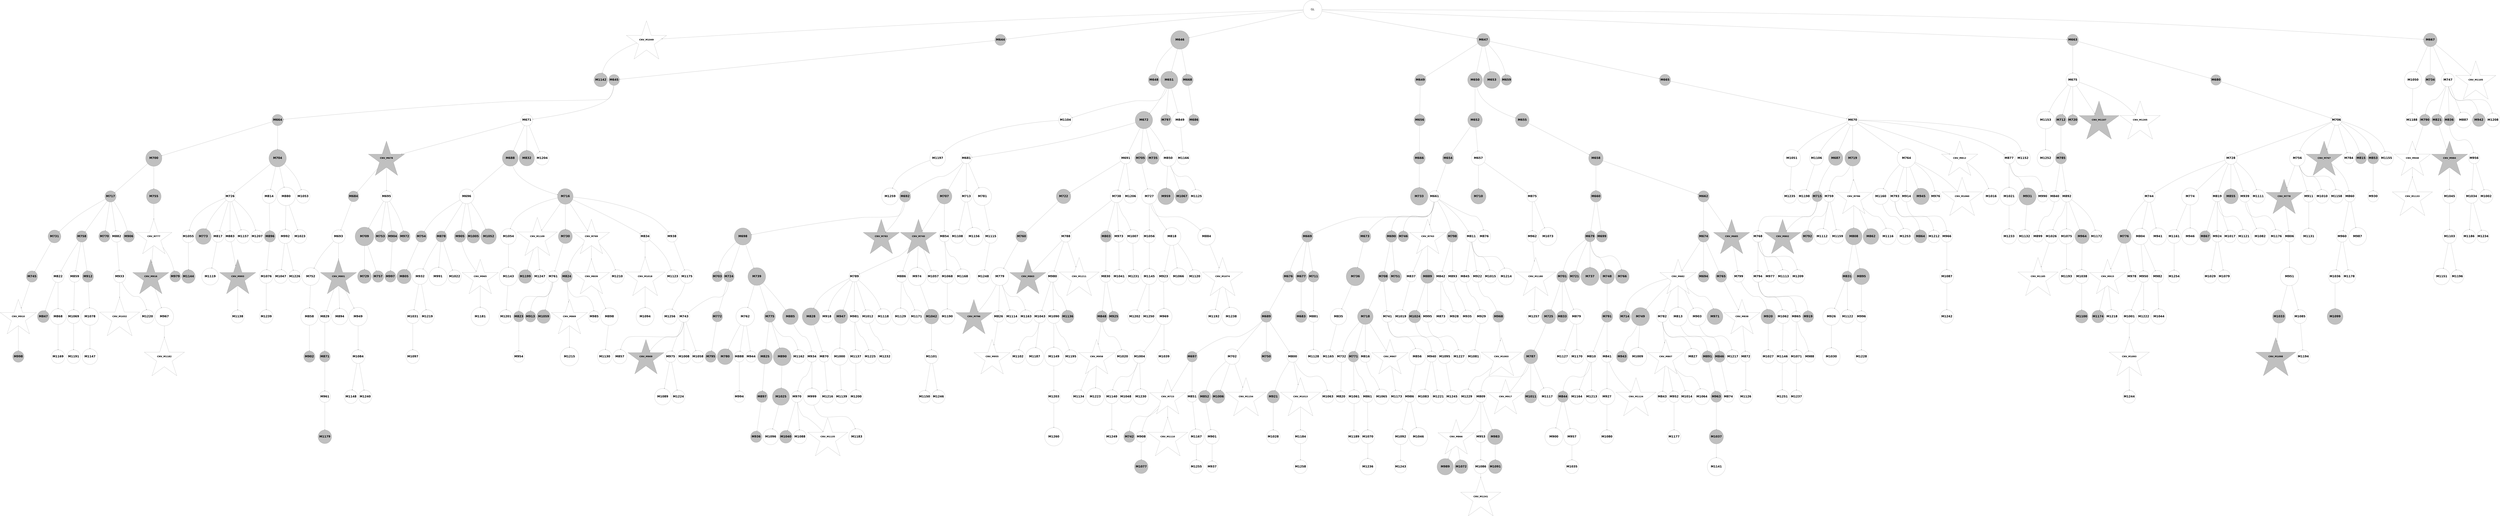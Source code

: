 digraph G { 
1025 -> 1237;
1028 -> 1099;
1029 -> 1100;
1030 -> 1189;
1035 -> 1101;
1037 -> 1102;
1038 -> 1190;
1038 -> 1238;
1040 -> 1103;
1041 -> 1145;
1042 -> 1104;
1046 -> 1105;
1047 -> 1106;
1047 -> 1191;
1049 -> 1107;
1053 -> 1146;
1054 -> 1192;
1055 -> 1239;
1058 -> 1147;
1059 -> 1148;
1060 -> 1149;
1065 -> 1193;
1066 -> 1150;
1072 -> 1194;
1073 -> 1195;
1074 -> 1240;
1075 -> 1241;
1078 -> 1196;
1078 -> 1242;
1079 -> 1197;
1080 -> 1243;
1082 -> 1151;
1088 -> 1152;
1088 -> 1244;
1089 -> 1198;
1090 -> 1245;
1091 -> 1246;
1094 -> 1153;
1094 -> 1199;
1096 -> 1247;
1097 -> 1248;
1099 -> 1249;
1105 -> 1154;
1105 -> 1250;
1107 -> 1155;
1107 -> 1200;
1108 -> 1201;
1110 -> 1202;
1113 -> 1203;
1113 -> 1251;
1119 -> 1252;
1141 -> 1204;
1144 -> 1253;
1147 -> 1205;
1149 -> 1206;
1149 -> 1254;
1150 -> 1255;
1153 -> 1207;
1157 -> 1256;
647 -> 648;
647 -> 650;
647 -> 651;
647 -> 667;
647 -> 671;
647 -> 1053;
648 -> 649;
649 -> 668;
649 -> 675;
650 -> 652;
650 -> 655;
650 -> 672;
651 -> 653;
651 -> 654;
651 -> 657;
651 -> 663;
651 -> 669;
1164 -> 1257;
653 -> 660;
1165 -> 1258;
654 -> 656;
654 -> 659;
655 -> 676;
655 -> 801;
655 -> 853;
655 -> 1108;
656 -> 658;
656 -> 661;
658 -> 665;
659 -> 662;
1171 -> 1259;
660 -> 670;
661 -> 714;
661 -> 879;
662 -> 664;
662 -> 666;
664 -> 683;
664 -> 703;
665 -> 673;
665 -> 677;
665 -> 694;
665 -> 750;
665 -> 767;
665 -> 802;
665 -> 815;
665 -> 880;
666 -> 678;
666 -> 689;
667 -> 679;
667 -> 684;
1179 -> 1260;
668 -> 704;
668 -> 708;
669 -> 674;
670 -> 737;
671 -> 738;
671 -> 751;
671 -> 1054;
671 -> 1109;
672 -> 690;
1184 -> 1261;
673 -> 680;
673 -> 681;
673 -> 715;
674 -> 691;
674 -> 723;
674 -> 768;
674 -> 816;
674 -> 881;
674 -> 1055;
674 -> 1110;
674 -> 1156;
675 -> 682;
675 -> 692;
675 -> 836;
675 -> 1208;
676 -> 685;
676 -> 695;
676 -> 709;
676 -> 739;
676 -> 854;
1188 -> 1262;
677 -> 740;
678 -> 686;
678 -> 698;
678 -> 769;
679 -> 716;
679 -> 724;
679 -> 1111;
679 -> 1157;
679 -> 1209;
680 -> 693;
681 -> 687;
682 -> 688;
682 -> 699;
683 -> 705;
683 -> 725;
683 -> 741;
683 -> 752;
683 -> 770;
684 -> 710;
685 -> 696;
685 -> 711;
685 -> 717;
685 -> 785;
686 -> 718;
686 -> 753;
686 -> 786;
686 -> 817;
686 -> 907;
686 -> 975;
688 -> 697;
689 -> 803;
1201 -> 1263;
691 -> 719;
692 -> 700;
692 -> 720;
693 -> 701;
693 -> 706;
693 -> 754;
693 -> 804;
694 -> 712;
694 -> 755;
695 -> 726;
695 -> 742;
695 -> 1210;
1207 -> 1264;
696 -> 702;
696 -> 787;
697 -> 756;
697 -> 805;
699 -> 713;
699 -> 757;
699 -> 908;
699 -> 976;
700 -> 758;
700 -> 882;
700 -> 909;
700 -> 1009;
700 -> 1056;
701 -> 727;
701 -> 855;
702 -> 707;
702 -> 728;
702 -> 743;
704 -> 721;
704 -> 759;
705 -> 729;
705 -> 837;
705 -> 883;
706 -> 856;
706 -> 1010;
706 -> 1158;
708 -> 730;
708 -> 818;
708 -> 884;
708 -> 1057;
709 -> 731;
710 -> 732;
710 -> 760;
710 -> 771;
710 -> 788;
710 -> 819;
710 -> 857;
710 -> 1159;
711 -> 744;
711 -> 858;
712 -> 722;
712 -> 745;
713 -> 733;
713 -> 761;
715 -> 885;
716 -> 789;
717 -> 1112;
717 -> 1160;
719 -> 772;
719 -> 806;
720 -> 734;
720 -> 773;
720 -> 838;
720 -> 942;
720 -> 1058;
720 -> 1113;
721 -> 735;
721 -> 762;
721 -> 774;
721 -> 886;
721 -> 910;
722 -> 736;
722 -> 775;
722 -> 820;
722 -> 911;
723 -> 763;
723 -> 790;
726 -> 764;
727 -> 746;
727 -> 912;
727 -> 1114;
728 -> 747;
728 -> 776;
729 -> 791;
730 -> 777;
730 -> 821;
730 -> 887;
730 -> 1059;
730 -> 1161;
730 -> 1211;
731 -> 822;
731 -> 888;
731 -> 1060;
732 -> 748;
732 -> 778;
732 -> 823;
732 -> 859;
732 -> 943;
732 -> 1115;
734 -> 765;
735 -> 749;
736 -> 824;
740 -> 839;
742 -> 792;
742 -> 807;
742 -> 977;
742 -> 1011;
743 -> 766;
743 -> 779;
743 -> 889;
744 -> 793;
744 -> 890;
744 -> 978;
744 -> 1061;
745 -> 860;
745 -> 944;
747 -> 861;
747 -> 913;
747 -> 979;
747 -> 1012;
747 -> 1062;
748 -> 780;
748 -> 808;
748 -> 945;
749 -> 914;
751 -> 794;
751 -> 825;
751 -> 840;
751 -> 891;
751 -> 946;
751 -> 1212;
752 -> 795;
753 -> 947;
753 -> 1013;
756 -> 862;
758 -> 809;
759 -> 781;
760 -> 782;
760 -> 915;
760 -> 1014;
760 -> 1162;
762 -> 826;
762 -> 863;
762 -> 916;
763 -> 796;
763 -> 1116;
763 -> 1163;
764 -> 783;
765 -> 827;
765 -> 917;
765 -> 1063;
766 -> 784;
766 -> 892;
766 -> 948;
767 -> 841;
767 -> 893;
768 -> 797;
768 -> 918;
768 -> 949;
768 -> 980;
768 -> 1064;
768 -> 1164;
769 -> 842;
771 -> 864;
772 -> 798;
772 -> 981;
772 -> 1117;
772 -> 1213;
773 -> 828;
773 -> 843;
773 -> 1214;
775 -> 865;
775 -> 1065;
776 -> 799;
778 -> 950;
778 -> 1165;
779 -> 829;
779 -> 894;
779 -> 1166;
780 -> 919;
780 -> 982;
781 -> 920;
781 -> 983;
782 -> 810;
783 -> 800;
783 -> 830;
783 -> 1118;
783 -> 1167;
785 -> 1119;
786 -> 811;
786 -> 831;
786 -> 895;
789 -> 844;
789 -> 896;
790 -> 812;
790 -> 866;
790 -> 1120;
791 -> 813;
791 -> 921;
791 -> 1015;
791 -> 1121;
792 -> 867;
792 -> 984;
792 -> 1215;
793 -> 832;
793 -> 922;
793 -> 951;
793 -> 985;
793 -> 1016;
793 -> 1122;
794 -> 952;
795 -> 814;
795 -> 845;
797 -> 868;
797 -> 1216;
798 -> 869;
798 -> 923;
798 -> 1066;
802 -> 846;
802 -> 897;
803 -> 924;
804 -> 925;
804 -> 1017;
804 -> 1067;
805 -> 833;
805 -> 898;
805 -> 953;
807 -> 834;
808 -> 954;
808 -> 986;
810 -> 955;
811 -> 847;
811 -> 956;
811 -> 1018;
811 -> 1068;
812 -> 835;
812 -> 899;
813 -> 870;
813 -> 957;
813 -> 987;
814 -> 848;
814 -> 1168;
814 -> 1217;
815 -> 849;
815 -> 926;
815 -> 1019;
815 -> 1218;
816 -> 1020;
817 -> 850;
818 -> 900;
820 -> 1069;
821 -> 1123;
822 -> 927;
822 -> 1070;
822 -> 1124;
823 -> 871;
823 -> 928;
823 -> 1021;
823 -> 1125;
825 -> 988;
826 -> 851;
826 -> 872;
827 -> 958;
828 -> 873;
828 -> 989;
829 -> 901;
830 -> 959;
832 -> 874;
833 -> 875;
834 -> 852;
834 -> 929;
835 -> 930;
835 -> 1126;
838 -> 1022;
838 -> 1127;
839 -> 1169;
840 -> 960;
841 -> 1023;
842 -> 876;
843 -> 902;
844 -> 903;
845 -> 931;
845 -> 1128;
846 -> 877;
846 -> 932;
848 -> 904;
848 -> 961;
849 -> 933;
850 -> 878;
852 -> 962;
852 -> 1024;
853 -> 1170;
854 -> 963;
854 -> 1071;
854 -> 1129;
855 -> 1171;
856 -> 905;
857 -> 934;
858 -> 1072;
858 -> 1172;
860 -> 990;
862 -> 906;
863 -> 1073;
864 -> 964;
864 -> 991;
865 -> 1074;
869 -> 992;
869 -> 1075;
870 -> 993;
870 -> 1076;
872 -> 1173;
873 -> 1219;
874 -> 1220;
875 -> 965;
876 -> 1130;
879 -> 966;
879 -> 1077;
881 -> 935;
881 -> 994;
881 -> 1025;
882 -> 936;
882 -> 995;
882 -> 1026;
883 -> 1131;
883 -> 1174;
884 -> 996;
884 -> 1027;
885 -> 1132;
886 -> 937;
887 -> 997;
888 -> 1078;
889 -> 938;
890 -> 1133;
890 -> 1175;
892 -> 998;
893 -> 999;
893 -> 1028;
894 -> 1029;
895 -> 967;
896 -> 968;
896 -> 1030;
896 -> 1079;
896 -> 1176;
897 -> 939;
899 -> 1000;
900 -> 1080;
901 -> 940;
902 -> 1134;
905 -> 941;
907 -> 1221;
908 -> 1001;
909 -> 969;
911 -> 1177;
912 -> 1081;
914 -> 1002;
915 -> 1135;
916 -> 1082;
918 -> 970;
919 -> 1178;
919 -> 1222;
920 -> 971;
924 -> 1031;
925 -> 1032;
926 -> 972;
927 -> 973;
928 -> 1033;
928 -> 1083;
930 -> 1034;
931 -> 1084;
933 -> 1085;
935 -> 1136;
936 -> 1035;
936 -> 1223;
937 -> 1036;
937 -> 1224;
938 -> 974;
938 -> 1003;
942 -> 1179;
943 -> 1086;
943 -> 1180;
944 -> 1087;
944 -> 1225;
951 -> 1004;
952 -> 1137;
953 -> 1088;
954 -> 1005;
954 -> 1226;
955 -> 1037;
955 -> 1089;
956 -> 1181;
957 -> 1090;
960 -> 1006;
960 -> 1038;
961 -> 1039;
962 -> 1138;
962 -> 1227;
964 -> 1040;
964 -> 1182;
965 -> 1183;
966 -> 1184;
967 -> 1041;
968 -> 1042;
969 -> 1185;
970 -> 1091;
971 -> 1186;
972 -> 1007;
973 -> 1008;
973 -> 1043;
974 -> 1044;
974 -> 1092;
974 -> 1139;
977 -> 1045;
978 -> 1046;
979 -> 1093;
979 -> 1228;
984 -> 1047;
984 -> 1094;
984 -> 1140;
985 -> 1141;
985 -> 1229;
986 -> 1048;
987 -> 1095;
988 -> 1049;
990 -> 1050;
990 -> 1096;
996 -> 1051;
996 -> 1230;
997 -> 1142;
999 -> 1231;
1000 -> 1232;
1003 -> 1187;
1004 -> 1143;
1005 -> 1097;
1007 -> 1233;
1008 -> 1052;
1008 -> 1144;
1008 -> 1234;
1011 -> 1235;
1016 -> 1236;
1017 -> 1188;
1022 -> 1098;
647 [label="GL" fontname="arial-bold" fontsize=56 width=5 height=5];
648 [shape=circle style=filled fillcolor=grey fontname="helvetica-bold" fontsize=56 label="M644" width=2.05 height=2 ];
649 [shape=circle style=filled fillcolor=grey fontname="helvetica-bold" fontsize=56 label="M645" width=2.91 height=2 ];
650 [shape=circle style=filled fillcolor=grey fontname="helvetica-bold" fontsize=56 label="M646" width=4.95 height=2 ];
651 [shape=circle style=filled fillcolor=grey fontname="helvetica-bold" fontsize=56 label="M647" width=3.47 height=2 ];
652 [shape=circle style=filled fillcolor=grey fontname="helvetica-bold" fontsize=56 label="M648" width=0.33 height=2 ];
653 [shape=circle style=filled fillcolor=grey fontname="helvetica-bold" fontsize=56 label="M649" width=1.47 height=2 ];
654 [shape=circle style=filled fillcolor=grey fontname="helvetica-bold" fontsize=56 label="M650" width=3.94 height=2 ];
655 [shape=circle style=filled fillcolor=grey fontname="helvetica-bold" fontsize=56 label="M651" width=4.62 height=2 ];
656 [shape=circle style=filled fillcolor=grey fontname="helvetica-bold" fontsize=56 label="M652" width=3.89 height=2 ];
657 [shape=circle style=filled fillcolor=grey fontname="helvetica-bold" fontsize=56 label="M653" width=4.52 height=2 ];
658 [shape=circle style=filled fillcolor=grey fontname="helvetica-bold" fontsize=56 label="M654" width=0.02 height=2 ];
659 [shape=circle style=filled fillcolor=grey fontname="helvetica-bold" fontsize=56 label="M655" width=3.65 height=2 ];
660 [shape=circle style=filled fillcolor=grey fontname="helvetica-bold" fontsize=56 label="M656" width=0.99 height=2 ];
661 [shape=circle style=filled fillcolor=white fontname="helvetica-bold" fontsize=56 label="M657" width=3.72 height=2 ];
662 [shape=circle style=filled fillcolor=grey fontname="helvetica-bold" fontsize=56 label="M658" width=3.87 height=2 ];
663 [shape=circle style=filled fillcolor=grey fontname="helvetica-bold" fontsize=56 label="M659" width=2.72 height=2 ];
664 [shape=circle style=filled fillcolor=grey fontname="helvetica-bold" fontsize=56 label="M660" width=0.16 height=2 ];
665 [shape=circle style=filled fillcolor=white fontname="helvetica-bold" fontsize=56 label="M661" width=1.91 height=2 ];
666 [shape=circle style=filled fillcolor=grey fontname="helvetica-bold" fontsize=56 label="M662" width=0.17 height=2 ];
667 [shape=circle style=filled fillcolor=grey fontname="helvetica-bold" fontsize=56 label="M663" width=1.58 height=2 ];
668 [shape=circle style=filled fillcolor=grey fontname="helvetica-bold" fontsize=56 label="M664" width=0.18 height=2 ];
669 [shape=circle style=filled fillcolor=grey fontname="helvetica-bold" fontsize=56 label="M665" width=0.57 height=2 ];
670 [shape=circle style=filled fillcolor=grey fontname="helvetica-bold" fontsize=56 label="M666" width=3.14 height=2 ];
671 [shape=circle style=filled fillcolor=grey fontname="helvetica-bold" fontsize=56 label="M667" width=3.61 height=2 ];
672 [shape=circle style=filled fillcolor=grey fontname="helvetica-bold" fontsize=56 label="M668" width=0.44 height=2 ];
673 [shape=circle style=filled fillcolor=grey fontname="helvetica-bold" fontsize=56 label="M669" width=0.11 height=2 ];
674 [shape=circle style=filled fillcolor=white fontname="helvetica-bold" fontsize=56 label="M670" width=1.04 height=2 ];
675 [shape=circle style=filled fillcolor=white fontname="helvetica-bold" fontsize=56 label="M671" width=3.14 height=2 ];
676 [shape=circle style=filled fillcolor=grey fontname="helvetica-bold" fontsize=56 label="M672" width=4.64 height=2 ];
677 [shape=circle style=filled fillcolor=grey fontname="helvetica-bold" fontsize=56 label="M673" width=3.17 height=2 ];
678 [shape=circle style=filled fillcolor=grey fontname="helvetica-bold" fontsize=56 label="M674" width=0.05 height=2 ];
679 [shape=circle style=filled fillcolor=white fontname="helvetica-bold" fontsize=56 label="M675" width=3.6 height=2 ];
680 [shape=circle style=filled fillcolor=grey fontname="helvetica-bold" fontsize=56 label="M676" width=0.09 height=2 ];
681 [shape=circle style=filled fillcolor=grey fontname="helvetica-bold" fontsize=56 label="M677" width=1.48 height=2 ];
682 [shape=star style=filled fillcolor=grey fontname="helvetica-bold" fontsize=42 label="CNV_M678"];
683 [shape=circle style=filled fillcolor=grey fontname="helvetica-bold" fontsize=56 label="M679" width=2.84 height=2 ];
684 [shape=circle style=filled fillcolor=grey fontname="helvetica-bold" fontsize=56 label="M680" width=2.77 height=2 ];
685 [shape=circle style=filled fillcolor=white fontname="helvetica-bold" fontsize=56 label="M681" width=2.42 height=2 ];
686 [shape=star style=filled fillcolor=white fontname="helvetica-bold" fontsize=42 label="CNV_M682"];
687 [shape=circle style=filled fillcolor=grey fontname="helvetica-bold" fontsize=56 label="M683" width=3.13 height=2 ];
688 [shape=circle style=filled fillcolor=grey fontname="helvetica-bold" fontsize=56 label="M684" width=2.51 height=2 ];
689 [shape=star style=filled fillcolor=grey fontname="helvetica-bold" fontsize=42 label="CNV_M685"];
690 [shape=circle style=filled fillcolor=grey fontname="helvetica-bold" fontsize=56 label="M686" width=2.34 height=2 ];
691 [shape=circle style=filled fillcolor=grey fontname="helvetica-bold" fontsize=56 label="M687" width=3.85 height=2 ];
692 [shape=circle style=filled fillcolor=grey fontname="helvetica-bold" fontsize=56 label="M688" width=4.24 height=2 ];
693 [shape=circle style=filled fillcolor=grey fontname="helvetica-bold" fontsize=56 label="M689" width=1.28 height=2 ];
694 [shape=circle style=filled fillcolor=grey fontname="helvetica-bold" fontsize=56 label="M690" width=0.07 height=2 ];
695 [shape=circle style=filled fillcolor=white fontname="helvetica-bold" fontsize=56 label="M691" width=1.12 height=2 ];
696 [shape=circle style=filled fillcolor=grey fontname="helvetica-bold" fontsize=56 label="M692" width=0.89 height=2 ];
697 [shape=circle style=filled fillcolor=white fontname="helvetica-bold" fontsize=56 label="M693" width=3.55 height=2 ];
698 [shape=circle style=filled fillcolor=grey fontname="helvetica-bold" fontsize=56 label="M694" width=1.88 height=2 ];
699 [shape=circle style=filled fillcolor=white fontname="helvetica-bold" fontsize=56 label="M695" width=0.67 height=2 ];
700 [shape=circle style=filled fillcolor=white fontname="helvetica-bold" fontsize=56 label="M696" width=3.95 height=2 ];
701 [shape=circle style=filled fillcolor=grey fontname="helvetica-bold" fontsize=56 label="M697" width=2.66 height=2 ];
702 [shape=circle style=filled fillcolor=grey fontname="helvetica-bold" fontsize=56 label="M698" width=4.57 height=2 ];
703 [shape=circle style=filled fillcolor=grey fontname="helvetica-bold" fontsize=56 label="M699" width=0.67 height=2 ];
704 [shape=circle style=filled fillcolor=grey fontname="helvetica-bold" fontsize=56 label="M700" width=4.32 height=2 ];
705 [shape=circle style=filled fillcolor=grey fontname="helvetica-bold" fontsize=56 label="M701" width=0.55 height=2 ];
706 [shape=circle style=filled fillcolor=white fontname="helvetica-bold" fontsize=56 label="M702" width=4.12 height=2 ];
707 [shape=circle style=filled fillcolor=grey fontname="helvetica-bold" fontsize=56 label="M703" width=2.71 height=2 ];
708 [shape=circle style=filled fillcolor=grey fontname="helvetica-bold" fontsize=56 label="M704" width=4.64 height=2 ];
709 [shape=circle style=filled fillcolor=grey fontname="helvetica-bold" fontsize=56 label="M705" width=1.33 height=2 ];
710 [shape=circle style=filled fillcolor=white fontname="helvetica-bold" fontsize=56 label="M706" width=2.46 height=2 ];
711 [shape=circle style=filled fillcolor=grey fontname="helvetica-bold" fontsize=56 label="M707" width=4.03 height=2 ];
712 [shape=circle style=filled fillcolor=grey fontname="helvetica-bold" fontsize=56 label="M708" width=2.8 height=2 ];
713 [shape=circle style=filled fillcolor=grey fontname="helvetica-bold" fontsize=56 label="M709" width=4.98 height=2 ];
714 [shape=circle style=filled fillcolor=grey fontname="helvetica-bold" fontsize=56 label="M710" width=4.06 height=2 ];
715 [shape=circle style=filled fillcolor=grey fontname="helvetica-bold" fontsize=56 label="M711" width=2.99 height=2 ];
716 [shape=circle style=filled fillcolor=grey fontname="helvetica-bold" fontsize=56 label="M712" width=1.16 height=2 ];
717 [shape=circle style=filled fillcolor=white fontname="helvetica-bold" fontsize=56 label="M713" width=0.75 height=2 ];
718 [shape=circle style=filled fillcolor=grey fontname="helvetica-bold" fontsize=56 label="M714" width=1.97 height=2 ];
719 [shape=circle style=filled fillcolor=grey fontname="helvetica-bold" fontsize=56 label="M715" width=2.81 height=2 ];
720 [shape=circle style=filled fillcolor=grey fontname="helvetica-bold" fontsize=56 label="M716" width=4.17 height=2 ];
721 [shape=circle style=filled fillcolor=grey fontname="helvetica-bold" fontsize=56 label="M717" width=0.82 height=2 ];
722 [shape=circle style=filled fillcolor=grey fontname="helvetica-bold" fontsize=56 label="M718" width=4.15 height=2 ];
723 [shape=circle style=filled fillcolor=grey fontname="helvetica-bold" fontsize=56 label="M719" width=4.15 height=2 ];
724 [shape=circle style=filled fillcolor=grey fontname="helvetica-bold" fontsize=56 label="M720" width=2.81 height=2 ];
725 [shape=circle style=filled fillcolor=grey fontname="helvetica-bold" fontsize=56 label="M721" width=1.06 height=2 ];
726 [shape=circle style=filled fillcolor=grey fontname="helvetica-bold" fontsize=56 label="M722" width=3.88 height=2 ];
727 [shape=star style=filled fillcolor=white fontname="helvetica-bold" fontsize=42 label="CNV_M723"];
728 [shape=circle style=filled fillcolor=grey fontname="helvetica-bold" fontsize=56 label="M724" width=2.46 height=2 ];
729 [shape=circle style=filled fillcolor=grey fontname="helvetica-bold" fontsize=56 label="M725" width=3.77 height=2 ];
730 [shape=circle style=filled fillcolor=white fontname="helvetica-bold" fontsize=56 label="M726" width=2.44 height=2 ];
731 [shape=circle style=filled fillcolor=white fontname="helvetica-bold" fontsize=56 label="M727" width=4.02 height=2 ];
732 [shape=circle style=filled fillcolor=white fontname="helvetica-bold" fontsize=56 label="M728" width=3.33 height=2 ];
733 [shape=circle style=filled fillcolor=grey fontname="helvetica-bold" fontsize=56 label="M729" width=3.68 height=2 ];
734 [shape=circle style=filled fillcolor=grey fontname="helvetica-bold" fontsize=56 label="M730" width=3.75 height=2 ];
735 [shape=circle style=filled fillcolor=grey fontname="helvetica-bold" fontsize=56 label="M731" width=3.43 height=2 ];
736 [shape=circle style=filled fillcolor=white fontname="helvetica-bold" fontsize=56 label="M732" width=0.63 height=2 ];
737 [shape=circle style=filled fillcolor=grey fontname="helvetica-bold" fontsize=56 label="M733" width=4.67 height=2 ];
738 [shape=circle style=filled fillcolor=grey fontname="helvetica-bold" fontsize=56 label="M734" width=2.49 height=2 ];
739 [shape=circle style=filled fillcolor=grey fontname="helvetica-bold" fontsize=56 label="M735" width=3.24 height=2 ];
740 [shape=circle style=filled fillcolor=grey fontname="helvetica-bold" fontsize=56 label="M736" width=4.9 height=2 ];
741 [shape=circle style=filled fillcolor=grey fontname="helvetica-bold" fontsize=56 label="M737" width=4.81 height=2 ];
742 [shape=circle style=filled fillcolor=white fontname="helvetica-bold" fontsize=56 label="M738" width=3.35 height=2 ];
743 [shape=circle style=filled fillcolor=grey fontname="helvetica-bold" fontsize=56 label="M739" width=4.74 height=2 ];
744 [shape=star style=filled fillcolor=grey fontname="helvetica-bold" fontsize=42 label="CNV_M740"];
745 [shape=circle style=filled fillcolor=white fontname="helvetica-bold" fontsize=56 label="M741" width=0.63 height=2 ];
746 [shape=circle style=filled fillcolor=grey fontname="helvetica-bold" fontsize=56 label="M742" width=2.06 height=2 ];
747 [shape=circle style=filled fillcolor=white fontname="helvetica-bold" fontsize=56 label="M743" width=1.24 height=2 ];
748 [shape=circle style=filled fillcolor=white fontname="helvetica-bold" fontsize=56 label="M744" width=3.18 height=2 ];
749 [shape=circle style=filled fillcolor=grey fontname="helvetica-bold" fontsize=56 label="M745" width=0.28 height=2 ];
750 [shape=circle style=filled fillcolor=grey fontname="helvetica-bold" fontsize=56 label="M746" width=2.86 height=2 ];
751 [shape=circle style=filled fillcolor=white fontname="helvetica-bold" fontsize=56 label="M747" width=3.59 height=2 ];
752 [shape=circle style=filled fillcolor=grey fontname="helvetica-bold" fontsize=56 label="M748" width=3.88 height=2 ];
753 [shape=circle style=filled fillcolor=grey fontname="helvetica-bold" fontsize=56 label="M749" width=4.84 height=2 ];
754 [shape=circle style=filled fillcolor=grey fontname="helvetica-bold" fontsize=56 label="M750" width=2.61 height=2 ];
755 [shape=circle style=filled fillcolor=grey fontname="helvetica-bold" fontsize=56 label="M751" width=3.24 height=2 ];
756 [shape=circle style=filled fillcolor=white fontname="helvetica-bold" fontsize=56 label="M752" width=4.7 height=2 ];
757 [shape=circle style=filled fillcolor=grey fontname="helvetica-bold" fontsize=56 label="M753" width=0.26 height=2 ];
758 [shape=circle style=filled fillcolor=grey fontname="helvetica-bold" fontsize=56 label="M754" width=0.72 height=2 ];
759 [shape=circle style=filled fillcolor=grey fontname="helvetica-bold" fontsize=56 label="M755" width=3.91 height=2 ];
760 [shape=circle style=filled fillcolor=white fontname="helvetica-bold" fontsize=56 label="M756" width=4.13 height=2 ];
761 [shape=circle style=filled fillcolor=grey fontname="helvetica-bold" fontsize=56 label="M757" width=3.07 height=2 ];
762 [shape=circle style=filled fillcolor=grey fontname="helvetica-bold" fontsize=56 label="M758" width=0.09 height=2 ];
763 [shape=circle style=filled fillcolor=white fontname="helvetica-bold" fontsize=56 label="M759" width=1.7 height=2 ];
764 [shape=circle style=filled fillcolor=grey fontname="helvetica-bold" fontsize=56 label="M760" width=0.05 height=2 ];
765 [shape=circle style=filled fillcolor=white fontname="helvetica-bold" fontsize=56 label="M761" width=1.74 height=2 ];
766 [shape=circle style=filled fillcolor=white fontname="helvetica-bold" fontsize=56 label="M762" width=4.95 height=2 ];
767 [shape=star style=filled fillcolor=white fontname="helvetica-bold" fontsize=42 label="CNV_M763"];
768 [shape=circle style=filled fillcolor=white fontname="helvetica-bold" fontsize=56 label="M764" width=4.96 height=2 ];
769 [shape=circle style=filled fillcolor=grey fontname="helvetica-bold" fontsize=56 label="M765" width=1.94 height=2 ];
770 [shape=circle style=filled fillcolor=grey fontname="helvetica-bold" fontsize=56 label="M766" width=3.67 height=2 ];
771 [shape=star style=filled fillcolor=grey fontname="helvetica-bold" fontsize=42 label="CNV_M767"];
772 [shape=circle style=filled fillcolor=white fontname="helvetica-bold" fontsize=56 label="M768" width=1.42 height=2 ];
773 [shape=star style=filled fillcolor=white fontname="helvetica-bold" fontsize=42 label="CNV_M769"];
774 [shape=circle style=filled fillcolor=grey fontname="helvetica-bold" fontsize=56 label="M770" width=1.3 height=2 ];
775 [shape=circle style=filled fillcolor=grey fontname="helvetica-bold" fontsize=56 label="M771" width=2.48 height=2 ];
776 [shape=circle style=filled fillcolor=grey fontname="helvetica-bold" fontsize=56 label="M772" width=2.8 height=2 ];
777 [shape=circle style=filled fillcolor=grey fontname="helvetica-bold" fontsize=56 label="M773" width=4.21 height=2 ];
778 [shape=circle style=filled fillcolor=white fontname="helvetica-bold" fontsize=56 label="M774" width=4.55 height=2 ];
779 [shape=circle style=filled fillcolor=grey fontname="helvetica-bold" fontsize=56 label="M775" width=1.35 height=2 ];
780 [shape=circle style=filled fillcolor=grey fontname="helvetica-bold" fontsize=56 label="M776" width=3.71 height=2 ];
781 [shape=star style=filled fillcolor=white fontname="helvetica-bold" fontsize=42 label="CNV_M777"];
782 [shape=star style=filled fillcolor=grey fontname="helvetica-bold" fontsize=42 label="CNV_M778"];
783 [shape=circle style=filled fillcolor=white fontname="helvetica-bold" fontsize=56 label="M779" width=4.76 height=2 ];
784 [shape=circle style=filled fillcolor=grey fontname="helvetica-bold" fontsize=56 label="M780" width=4.21 height=2 ];
785 [shape=circle style=filled fillcolor=white fontname="helvetica-bold" fontsize=56 label="M781" width=4.85 height=2 ];
786 [shape=circle style=filled fillcolor=white fontname="helvetica-bold" fontsize=56 label="M782" width=1.22 height=2 ];
787 [shape=star style=filled fillcolor=grey fontname="helvetica-bold" fontsize=42 label="CNV_M783"];
788 [shape=circle style=filled fillcolor=white fontname="helvetica-bold" fontsize=56 label="M784" width=1.57 height=2 ];
789 [shape=circle style=filled fillcolor=grey fontname="helvetica-bold" fontsize=56 label="M785" width=0.9 height=2 ];
790 [shape=star style=filled fillcolor=white fontname="helvetica-bold" fontsize=42 label="CNV_M786"];
791 [shape=circle style=filled fillcolor=grey fontname="helvetica-bold" fontsize=56 label="M787" width=3.75 height=2 ];
792 [shape=circle style=filled fillcolor=white fontname="helvetica-bold" fontsize=56 label="M788" width=1.22 height=2 ];
793 [shape=circle style=filled fillcolor=white fontname="helvetica-bold" fontsize=56 label="M789" width=2.86 height=2 ];
794 [shape=circle style=filled fillcolor=grey fontname="helvetica-bold" fontsize=56 label="M790" width=1.99 height=2 ];
795 [shape=circle style=filled fillcolor=grey fontname="helvetica-bold" fontsize=56 label="M791" width=1.83 height=2 ];
796 [shape=circle style=filled fillcolor=grey fontname="helvetica-bold" fontsize=56 label="M792" width=3.1 height=2 ];
797 [shape=circle style=filled fillcolor=white fontname="helvetica-bold" fontsize=56 label="M793" width=2.81 height=2 ];
798 [shape=circle style=filled fillcolor=white fontname="helvetica-bold" fontsize=56 label="M794" width=1.41 height=2 ];
799 [shape=circle style=filled fillcolor=grey fontname="helvetica-bold" fontsize=56 label="M795" width=0.61 height=2 ];
800 [shape=star style=filled fillcolor=grey fontname="helvetica-bold" fontsize=42 label="CNV_M796"];
801 [shape=circle style=filled fillcolor=grey fontname="helvetica-bold" fontsize=56 label="M797" width=2.91 height=2 ];
802 [shape=circle style=filled fillcolor=grey fontname="helvetica-bold" fontsize=56 label="M798" width=1.22 height=2 ];
803 [shape=circle style=filled fillcolor=white fontname="helvetica-bold" fontsize=56 label="M799" width=1.87 height=2 ];
804 [shape=circle style=filled fillcolor=white fontname="helvetica-bold" fontsize=56 label="M800" width=1.81 height=2 ];
805 [shape=star style=filled fillcolor=grey fontname="helvetica-bold" fontsize=42 label="CNV_M801"];
806 [shape=star style=filled fillcolor=grey fontname="helvetica-bold" fontsize=42 label="CNV_M802"];
807 [shape=circle style=filled fillcolor=grey fontname="helvetica-bold" fontsize=56 label="M803" width=0.92 height=2 ];
808 [shape=circle style=filled fillcolor=white fontname="helvetica-bold" fontsize=56 label="M804" width=4.34 height=2 ];
809 [shape=circle style=filled fillcolor=grey fontname="helvetica-bold" fontsize=56 label="M805" width=3.84 height=2 ];
810 [shape=circle style=filled fillcolor=white fontname="helvetica-bold" fontsize=56 label="M806" width=2.28 height=2 ];
811 [shape=star style=filled fillcolor=white fontname="helvetica-bold" fontsize=42 label="CNV_M807"];
812 [shape=circle style=filled fillcolor=grey fontname="helvetica-bold" fontsize=56 label="M808" width=4.46 height=2 ];
813 [shape=circle style=filled fillcolor=white fontname="helvetica-bold" fontsize=56 label="M809" width=1.15 height=2 ];
814 [shape=circle style=filled fillcolor=white fontname="helvetica-bold" fontsize=56 label="M810" width=1.89 height=2 ];
815 [shape=circle style=filled fillcolor=white fontname="helvetica-bold" fontsize=56 label="M811" width=2.07 height=2 ];
816 [shape=star style=filled fillcolor=white fontname="helvetica-bold" fontsize=42 label="CNV_M812"];
817 [shape=circle style=filled fillcolor=white fontname="helvetica-bold" fontsize=56 label="M813" width=4.94 height=2 ];
818 [shape=circle style=filled fillcolor=white fontname="helvetica-bold" fontsize=56 label="M814" width=3.66 height=2 ];
819 [shape=circle style=filled fillcolor=grey fontname="helvetica-bold" fontsize=56 label="M815" width=1.27 height=2 ];
820 [shape=circle style=filled fillcolor=white fontname="helvetica-bold" fontsize=56 label="M816" width=0.39 height=2 ];
821 [shape=circle style=filled fillcolor=white fontname="helvetica-bold" fontsize=56 label="M817" width=3.09 height=2 ];
822 [shape=circle style=filled fillcolor=white fontname="helvetica-bold" fontsize=56 label="M818" width=4.75 height=2 ];
823 [shape=circle style=filled fillcolor=white fontname="helvetica-bold" fontsize=56 label="M819" width=2.71 height=2 ];
824 [shape=circle style=filled fillcolor=white fontname="helvetica-bold" fontsize=56 label="M820" width=1.19 height=2 ];
825 [shape=circle style=filled fillcolor=grey fontname="helvetica-bold" fontsize=56 label="M821" width=0.88 height=2 ];
826 [shape=circle style=filled fillcolor=white fontname="helvetica-bold" fontsize=56 label="M822" width=3.17 height=2 ];
827 [shape=circle style=filled fillcolor=grey fontname="helvetica-bold" fontsize=56 label="M823" width=2.69 height=2 ];
828 [shape=circle style=filled fillcolor=grey fontname="helvetica-bold" fontsize=56 label="M824" width=1.3 height=2 ];
829 [shape=circle style=filled fillcolor=grey fontname="helvetica-bold" fontsize=56 label="M825" width=3.91 height=2 ];
830 [shape=circle style=filled fillcolor=white fontname="helvetica-bold" fontsize=56 label="M826" width=0.03 height=2 ];
831 [shape=circle style=filled fillcolor=white fontname="helvetica-bold" fontsize=56 label="M827" width=4.31 height=2 ];
832 [shape=circle style=filled fillcolor=grey fontname="helvetica-bold" fontsize=56 label="M828" width=4.65 height=2 ];
833 [shape=circle style=filled fillcolor=white fontname="helvetica-bold" fontsize=56 label="M829" width=3.15 height=2 ];
834 [shape=circle style=filled fillcolor=white fontname="helvetica-bold" fontsize=56 label="M830" width=0.83 height=2 ];
835 [shape=circle style=filled fillcolor=grey fontname="helvetica-bold" fontsize=56 label="M831" width=2.81 height=2 ];
836 [shape=circle style=filled fillcolor=grey fontname="helvetica-bold" fontsize=56 label="M832" width=4.1 height=2 ];
837 [shape=circle style=filled fillcolor=grey fontname="helvetica-bold" fontsize=56 label="M833" width=0.86 height=2 ];
838 [shape=circle style=filled fillcolor=white fontname="helvetica-bold" fontsize=56 label="M834" width=2.55 height=2 ];
839 [shape=circle style=filled fillcolor=white fontname="helvetica-bold" fontsize=56 label="M835" width=4.38 height=2 ];
840 [shape=circle style=filled fillcolor=grey fontname="helvetica-bold" fontsize=56 label="M836" width=2.11 height=2 ];
841 [shape=circle style=filled fillcolor=white fontname="helvetica-bold" fontsize=56 label="M837" width=2.6 height=2 ];
842 [shape=star style=filled fillcolor=white fontname="helvetica-bold" fontsize=42 label="CNV_M838"];
843 [shape=star style=filled fillcolor=white fontname="helvetica-bold" fontsize=42 label="CNV_M839"];
844 [shape=circle style=filled fillcolor=white fontname="helvetica-bold" fontsize=56 label="M840" width=2.19 height=2 ];
845 [shape=circle style=filled fillcolor=white fontname="helvetica-bold" fontsize=56 label="M841" width=0.25 height=2 ];
846 [shape=circle style=filled fillcolor=white fontname="helvetica-bold" fontsize=56 label="M842" width=2.37 height=2 ];
847 [shape=circle style=filled fillcolor=white fontname="helvetica-bold" fontsize=56 label="M843" width=2.69 height=2 ];
848 [shape=circle style=filled fillcolor=grey fontname="helvetica-bold" fontsize=56 label="M844" width=2.17 height=2 ];
849 [shape=circle style=filled fillcolor=white fontname="helvetica-bold" fontsize=56 label="M845" width=3.1 height=2 ];
850 [shape=circle style=filled fillcolor=grey fontname="helvetica-bold" fontsize=56 label="M846" width=2.95 height=2 ];
851 [shape=circle style=filled fillcolor=grey fontname="helvetica-bold" fontsize=56 label="M847" width=3.18 height=2 ];
852 [shape=circle style=filled fillcolor=grey fontname="helvetica-bold" fontsize=56 label="M848" width=0.98 height=2 ];
853 [shape=circle style=filled fillcolor=white fontname="helvetica-bold" fontsize=56 label="M849" width=4.05 height=2 ];
854 [shape=circle style=filled fillcolor=white fontname="helvetica-bold" fontsize=56 label="M850" width=4.31 height=2 ];
855 [shape=circle style=filled fillcolor=white fontname="helvetica-bold" fontsize=56 label="M851" width=2.53 height=2 ];
856 [shape=circle style=filled fillcolor=grey fontname="helvetica-bold" fontsize=56 label="M852" width=3.34 height=2 ];
857 [shape=circle style=filled fillcolor=grey fontname="helvetica-bold" fontsize=56 label="M853" width=1.48 height=2 ];
858 [shape=circle style=filled fillcolor=white fontname="helvetica-bold" fontsize=56 label="M854" width=2.52 height=2 ];
859 [shape=circle style=filled fillcolor=grey fontname="helvetica-bold" fontsize=56 label="M855" width=3.96 height=2 ];
860 [shape=circle style=filled fillcolor=white fontname="helvetica-bold" fontsize=56 label="M856" width=4.36 height=2 ];
861 [shape=circle style=filled fillcolor=white fontname="helvetica-bold" fontsize=56 label="M857" width=3.78 height=2 ];
862 [shape=circle style=filled fillcolor=white fontname="helvetica-bold" fontsize=56 label="M858" width=4.59 height=2 ];
863 [shape=circle style=filled fillcolor=white fontname="helvetica-bold" fontsize=56 label="M859" width=1.01 height=2 ];
864 [shape=circle style=filled fillcolor=white fontname="helvetica-bold" fontsize=56 label="M860" width=2.19 height=2 ];
865 [shape=circle style=filled fillcolor=white fontname="helvetica-bold" fontsize=56 label="M861" width=1.51 height=2 ];
866 [shape=circle style=filled fillcolor=grey fontname="helvetica-bold" fontsize=56 label="M862" width=4.22 height=2 ];
867 [shape=star style=filled fillcolor=grey fontname="helvetica-bold" fontsize=42 label="CNV_M863"];
868 [shape=circle style=filled fillcolor=grey fontname="helvetica-bold" fontsize=56 label="M864" width=3.44 height=2 ];
869 [shape=circle style=filled fillcolor=white fontname="helvetica-bold" fontsize=56 label="M865" width=2.7 height=2 ];
870 [shape=star style=filled fillcolor=white fontname="helvetica-bold" fontsize=42 label="CNV_M866"];
871 [shape=circle style=filled fillcolor=grey fontname="helvetica-bold" fontsize=56 label="M867" width=1.87 height=2 ];
872 [shape=circle style=filled fillcolor=white fontname="helvetica-bold" fontsize=56 label="M868" width=4.18 height=2 ];
873 [shape=star style=filled fillcolor=white fontname="helvetica-bold" fontsize=42 label="CNV_M869"];
874 [shape=circle style=filled fillcolor=white fontname="helvetica-bold" fontsize=56 label="M870" width=2.45 height=2 ];
875 [shape=circle style=filled fillcolor=grey fontname="helvetica-bold" fontsize=56 label="M871" width=2.39 height=2 ];
876 [shape=circle style=filled fillcolor=white fontname="helvetica-bold" fontsize=56 label="M872" width=2.69 height=2 ];
877 [shape=circle style=filled fillcolor=white fontname="helvetica-bold" fontsize=56 label="M873" width=3.64 height=2 ];
878 [shape=circle style=filled fillcolor=white fontname="helvetica-bold" fontsize=56 label="M874" width=1.24 height=2 ];
879 [shape=circle style=filled fillcolor=white fontname="helvetica-bold" fontsize=56 label="M875" width=2.26 height=2 ];
880 [shape=circle style=filled fillcolor=white fontname="helvetica-bold" fontsize=56 label="M876" width=3.44 height=2 ];
881 [shape=circle style=filled fillcolor=white fontname="helvetica-bold" fontsize=56 label="M877" width=0.53 height=2 ];
882 [shape=circle style=filled fillcolor=grey fontname="helvetica-bold" fontsize=56 label="M878" width=2.22 height=2 ];
883 [shape=circle style=filled fillcolor=white fontname="helvetica-bold" fontsize=56 label="M879" width=4.09 height=2 ];
884 [shape=circle style=filled fillcolor=white fontname="helvetica-bold" fontsize=56 label="M880" width=4.9 height=2 ];
885 [shape=circle style=filled fillcolor=white fontname="helvetica-bold" fontsize=56 label="M881" width=1.43 height=2 ];
886 [shape=circle style=filled fillcolor=white fontname="helvetica-bold" fontsize=56 label="M882" width=0.71 height=2 ];
887 [shape=circle style=filled fillcolor=white fontname="helvetica-bold" fontsize=56 label="M883" width=2.35 height=2 ];
888 [shape=circle style=filled fillcolor=white fontname="helvetica-bold" fontsize=56 label="M884" width=4.66 height=2 ];
889 [shape=circle style=filled fillcolor=grey fontname="helvetica-bold" fontsize=56 label="M885" width=4.22 height=2 ];
890 [shape=circle style=filled fillcolor=white fontname="helvetica-bold" fontsize=56 label="M886" width=0.76 height=2 ];
891 [shape=circle style=filled fillcolor=white fontname="helvetica-bold" fontsize=56 label="M887" width=4.22 height=2 ];
892 [shape=circle style=filled fillcolor=white fontname="helvetica-bold" fontsize=56 label="M888" width=2.69 height=2 ];
893 [shape=circle style=filled fillcolor=grey fontname="helvetica-bold" fontsize=56 label="M889" width=3.61 height=2 ];
894 [shape=circle style=filled fillcolor=grey fontname="helvetica-bold" fontsize=56 label="M890" width=4.77 height=2 ];
895 [shape=circle style=filled fillcolor=grey fontname="helvetica-bold" fontsize=56 label="M891" width=0.1 height=2 ];
896 [shape=circle style=filled fillcolor=white fontname="helvetica-bold" fontsize=56 label="M892" width=0.09 height=2 ];
897 [shape=circle style=filled fillcolor=white fontname="helvetica-bold" fontsize=56 label="M893" width=0.04 height=2 ];
898 [shape=circle style=filled fillcolor=white fontname="helvetica-bold" fontsize=56 label="M894" width=4.35 height=2 ];
899 [shape=circle style=filled fillcolor=grey fontname="helvetica-bold" fontsize=56 label="M895" width=4.3 height=2 ];
900 [shape=circle style=filled fillcolor=grey fontname="helvetica-bold" fontsize=56 label="M896" width=0.56 height=2 ];
901 [shape=circle style=filled fillcolor=grey fontname="helvetica-bold" fontsize=56 label="M897" width=1.31 height=2 ];
902 [shape=circle style=filled fillcolor=white fontname="helvetica-bold" fontsize=56 label="M898" width=4.67 height=2 ];
903 [shape=circle style=filled fillcolor=white fontname="helvetica-bold" fontsize=56 label="M899" width=0.72 height=2 ];
904 [shape=circle style=filled fillcolor=white fontname="helvetica-bold" fontsize=56 label="M900" width=4.77 height=2 ];
905 [shape=circle style=filled fillcolor=white fontname="helvetica-bold" fontsize=56 label="M901" width=3.82 height=2 ];
906 [shape=circle style=filled fillcolor=grey fontname="helvetica-bold" fontsize=56 label="M902" width=1.39 height=2 ];
907 [shape=circle style=filled fillcolor=white fontname="helvetica-bold" fontsize=56 label="M903" width=4.76 height=2 ];
908 [shape=circle style=filled fillcolor=grey fontname="helvetica-bold" fontsize=56 label="M904" width=1.21 height=2 ];
909 [shape=circle style=filled fillcolor=grey fontname="helvetica-bold" fontsize=56 label="M905" width=3.07 height=2 ];
910 [shape=circle style=filled fillcolor=grey fontname="helvetica-bold" fontsize=56 label="M906" width=1.57 height=2 ];
911 [shape=star style=filled fillcolor=white fontname="helvetica-bold" fontsize=42 label="CNV_M907"];
912 [shape=circle style=filled fillcolor=white fontname="helvetica-bold" fontsize=56 label="M908" width=2.33 height=2 ];
913 [shape=star style=filled fillcolor=grey fontname="helvetica-bold" fontsize=42 label="CNV_M909"];
914 [shape=star style=filled fillcolor=white fontname="helvetica-bold" fontsize=42 label="CNV_M910"];
915 [shape=circle style=filled fillcolor=white fontname="helvetica-bold" fontsize=56 label="M911" width=1.89 height=2 ];
916 [shape=circle style=filled fillcolor=grey fontname="helvetica-bold" fontsize=56 label="M912" width=0.92 height=2 ];
917 [shape=circle style=filled fillcolor=grey fontname="helvetica-bold" fontsize=56 label="M913" width=2.9 height=2 ];
918 [shape=circle style=filled fillcolor=white fontname="helvetica-bold" fontsize=56 label="M914" width=2.29 height=2 ];
919 [shape=star style=filled fillcolor=white fontname="helvetica-bold" fontsize=42 label="CNV_M915"];
920 [shape=star style=filled fillcolor=grey fontname="helvetica-bold" fontsize=42 label="CNV_M916"];
921 [shape=star style=filled fillcolor=white fontname="helvetica-bold" fontsize=42 label="CNV_M917"];
922 [shape=circle style=filled fillcolor=white fontname="helvetica-bold" fontsize=56 label="M918" width=3.34 height=2 ];
923 [shape=circle style=filled fillcolor=grey fontname="helvetica-bold" fontsize=56 label="M919" width=0.38 height=2 ];
924 [shape=circle style=filled fillcolor=grey fontname="helvetica-bold" fontsize=56 label="M920" width=3.86 height=2 ];
925 [shape=circle style=filled fillcolor=grey fontname="helvetica-bold" fontsize=56 label="M921" width=3.34 height=2 ];
926 [shape=circle style=filled fillcolor=white fontname="helvetica-bold" fontsize=56 label="M922" width=1.19 height=2 ];
927 [shape=circle style=filled fillcolor=white fontname="helvetica-bold" fontsize=56 label="M923" width=2.21 height=2 ];
928 [shape=circle style=filled fillcolor=white fontname="helvetica-bold" fontsize=56 label="M924" width=2.97 height=2 ];
929 [shape=circle style=filled fillcolor=grey fontname="helvetica-bold" fontsize=56 label="M925" width=2.71 height=2 ];
930 [shape=circle style=filled fillcolor=white fontname="helvetica-bold" fontsize=56 label="M926" width=4.58 height=2 ];
931 [shape=circle style=filled fillcolor=white fontname="helvetica-bold" fontsize=56 label="M927" width=4.26 height=2 ];
932 [shape=circle style=filled fillcolor=white fontname="helvetica-bold" fontsize=56 label="M928" width=0.22 height=2 ];
933 [shape=circle style=filled fillcolor=white fontname="helvetica-bold" fontsize=56 label="M929" width=3.63 height=2 ];
934 [shape=circle style=filled fillcolor=white fontname="helvetica-bold" fontsize=56 label="M930" width=2.17 height=2 ];
935 [shape=circle style=filled fillcolor=grey fontname="helvetica-bold" fontsize=56 label="M931" width=4.6 height=2 ];
936 [shape=circle style=filled fillcolor=white fontname="helvetica-bold" fontsize=56 label="M932" width=4.21 height=2 ];
937 [shape=circle style=filled fillcolor=white fontname="helvetica-bold" fontsize=56 label="M933" width=3.25 height=2 ];
938 [shape=circle style=filled fillcolor=white fontname="helvetica-bold" fontsize=56 label="M934" width=2.35 height=2 ];
939 [shape=circle style=filled fillcolor=white fontname="helvetica-bold" fontsize=56 label="M935" width=3.43 height=2 ];
940 [shape=circle style=filled fillcolor=grey fontname="helvetica-bold" fontsize=56 label="M936" width=1.43 height=2 ];
941 [shape=circle style=filled fillcolor=white fontname="helvetica-bold" fontsize=56 label="M937" width=0.32 height=2 ];
942 [shape=circle style=filled fillcolor=white fontname="helvetica-bold" fontsize=56 label="M938" width=2.99 height=2 ];
943 [shape=circle style=filled fillcolor=white fontname="helvetica-bold" fontsize=56 label="M939" width=0.81 height=2 ];
944 [shape=circle style=filled fillcolor=white fontname="helvetica-bold" fontsize=56 label="M940" width=2.55 height=2 ];
945 [shape=circle style=filled fillcolor=white fontname="helvetica-bold" fontsize=56 label="M941" width=4.53 height=2 ];
946 [shape=circle style=filled fillcolor=grey fontname="helvetica-bold" fontsize=56 label="M942" width=3.45 height=2 ];
947 [shape=circle style=filled fillcolor=grey fontname="helvetica-bold" fontsize=56 label="M943" width=0.03 height=2 ];
948 [shape=circle style=filled fillcolor=white fontname="helvetica-bold" fontsize=56 label="M944" width=2.98 height=2 ];
949 [shape=circle style=filled fillcolor=grey fontname="helvetica-bold" fontsize=56 label="M945" width=4.38 height=2 ];
950 [shape=circle style=filled fillcolor=white fontname="helvetica-bold" fontsize=56 label="M946" width=4.46 height=2 ];
951 [shape=circle style=filled fillcolor=grey fontname="helvetica-bold" fontsize=56 label="M947" width=3.67 height=2 ];
952 [shape=star style=filled fillcolor=white fontname="helvetica-bold" fontsize=42 label="CNV_M948"];
953 [shape=circle style=filled fillcolor=white fontname="helvetica-bold" fontsize=56 label="M949" width=4.91 height=2 ];
954 [shape=circle style=filled fillcolor=white fontname="helvetica-bold" fontsize=56 label="M950" width=0.78 height=2 ];
955 [shape=circle style=filled fillcolor=white fontname="helvetica-bold" fontsize=56 label="M951" width=4.88 height=2 ];
956 [shape=circle style=filled fillcolor=white fontname="helvetica-bold" fontsize=56 label="M952" width=1.26 height=2 ];
957 [shape=circle style=filled fillcolor=white fontname="helvetica-bold" fontsize=56 label="M953" width=3.01 height=2 ];
958 [shape=circle style=filled fillcolor=white fontname="helvetica-bold" fontsize=56 label="M954" width=1.92 height=2 ];
959 [shape=star style=filled fillcolor=white fontname="helvetica-bold" fontsize=42 label="CNV_M955"];
960 [shape=circle style=filled fillcolor=white fontname="helvetica-bold" fontsize=56 label="M956" width=2.24 height=2 ];
961 [shape=circle style=filled fillcolor=white fontname="helvetica-bold" fontsize=56 label="M957" width=4.4 height=2 ];
962 [shape=star style=filled fillcolor=white fontname="helvetica-bold" fontsize=42 label="CNV_M958"];
963 [shape=circle style=filled fillcolor=grey fontname="helvetica-bold" fontsize=56 label="M959" width=4.37 height=2 ];
964 [shape=circle style=filled fillcolor=white fontname="helvetica-bold" fontsize=56 label="M960" width=1.5 height=2 ];
965 [shape=circle style=filled fillcolor=white fontname="helvetica-bold" fontsize=56 label="M961" width=1.83 height=2 ];
966 [shape=circle style=filled fillcolor=white fontname="helvetica-bold" fontsize=56 label="M962" width=0.64 height=2 ];
967 [shape=circle style=filled fillcolor=grey fontname="helvetica-bold" fontsize=56 label="M963" width=2.13 height=2 ];
968 [shape=circle style=filled fillcolor=grey fontname="helvetica-bold" fontsize=56 label="M964" width=3.84 height=2 ];
969 [shape=star style=filled fillcolor=white fontname="helvetica-bold" fontsize=42 label="CNV_M965"];
970 [shape=circle style=filled fillcolor=white fontname="helvetica-bold" fontsize=56 label="M966" width=0.6 height=2 ];
971 [shape=circle style=filled fillcolor=white fontname="helvetica-bold" fontsize=56 label="M967" width=4.91 height=2 ];
972 [shape=circle style=filled fillcolor=grey fontname="helvetica-bold" fontsize=56 label="M968" width=0.81 height=2 ];
973 [shape=circle style=filled fillcolor=white fontname="helvetica-bold" fontsize=56 label="M969" width=4.28 height=2 ];
974 [shape=circle style=filled fillcolor=white fontname="helvetica-bold" fontsize=56 label="M970" width=0.42 height=2 ];
975 [shape=circle style=filled fillcolor=grey fontname="helvetica-bold" fontsize=56 label="M971" width=4.23 height=2 ];
976 [shape=circle style=filled fillcolor=grey fontname="helvetica-bold" fontsize=56 label="M972" width=2.94 height=2 ];
977 [shape=circle style=filled fillcolor=white fontname="helvetica-bold" fontsize=56 label="M973" width=1.88 height=2 ];
978 [shape=circle style=filled fillcolor=white fontname="helvetica-bold" fontsize=56 label="M974" width=4.81 height=2 ];
979 [shape=circle style=filled fillcolor=white fontname="helvetica-bold" fontsize=56 label="M975" width=1.82 height=2 ];
980 [shape=circle style=filled fillcolor=white fontname="helvetica-bold" fontsize=56 label="M976" width=2.28 height=2 ];
981 [shape=circle style=filled fillcolor=white fontname="helvetica-bold" fontsize=56 label="M977" width=1.94 height=2 ];
982 [shape=circle style=filled fillcolor=white fontname="helvetica-bold" fontsize=56 label="M978" width=2.74 height=2 ];
983 [shape=circle style=filled fillcolor=grey fontname="helvetica-bold" fontsize=56 label="M979" width=2.92 height=2 ];
984 [shape=circle style=filled fillcolor=white fontname="helvetica-bold" fontsize=56 label="M980" width=0.88 height=2 ];
985 [shape=circle style=filled fillcolor=white fontname="helvetica-bold" fontsize=56 label="M981" width=1.84 height=2 ];
986 [shape=circle style=filled fillcolor=white fontname="helvetica-bold" fontsize=56 label="M982" width=3.24 height=2 ];
987 [shape=circle style=filled fillcolor=grey fontname="helvetica-bold" fontsize=56 label="M983" width=4.11 height=2 ];
988 [shape=star style=filled fillcolor=grey fontname="helvetica-bold" fontsize=42 label="CNV_M984"];
989 [shape=circle style=filled fillcolor=white fontname="helvetica-bold" fontsize=56 label="M985" width=0.69 height=2 ];
990 [shape=circle style=filled fillcolor=white fontname="helvetica-bold" fontsize=56 label="M986" width=0.68 height=2 ];
991 [shape=circle style=filled fillcolor=white fontname="helvetica-bold" fontsize=56 label="M987" width=4.75 height=2 ];
992 [shape=circle style=filled fillcolor=white fontname="helvetica-bold" fontsize=56 label="M988" width=2.97 height=2 ];
993 [shape=circle style=filled fillcolor=grey fontname="helvetica-bold" fontsize=56 label="M989" width=4.37 height=2 ];
994 [shape=circle style=filled fillcolor=white fontname="helvetica-bold" fontsize=56 label="M990" width=1.44 height=2 ];
995 [shape=circle style=filled fillcolor=white fontname="helvetica-bold" fontsize=56 label="M991" width=4.85 height=2 ];
996 [shape=circle style=filled fillcolor=white fontname="helvetica-bold" fontsize=56 label="M992" width=3.74 height=2 ];
997 [shape=star style=filled fillcolor=grey fontname="helvetica-bold" fontsize=42 label="CNV_M993"];
998 [shape=circle style=filled fillcolor=white fontname="helvetica-bold" fontsize=56 label="M994" width=1.22 height=2 ];
999 [shape=circle style=filled fillcolor=white fontname="helvetica-bold" fontsize=56 label="M995" width=0.03 height=2 ];
1000 [shape=circle style=filled fillcolor=white fontname="helvetica-bold" fontsize=56 label="M996" width=0.31 height=2 ];
1001 [shape=circle style=filled fillcolor=grey fontname="helvetica-bold" fontsize=56 label="M997" width=2.03 height=2 ];
1002 [shape=circle style=filled fillcolor=grey fontname="helvetica-bold" fontsize=56 label="M998" width=1.58 height=2 ];
1003 [shape=circle style=filled fillcolor=white fontname="helvetica-bold" fontsize=56 label="M999" width=4.52 height=2 ];
1004 [shape=circle style=filled fillcolor=white fontname="helvetica-bold" fontsize=56 label="M1000" width=4.48 height=2 ];
1005 [shape=circle style=filled fillcolor=white fontname="helvetica-bold" fontsize=56 label="M1001" width=0.78 height=2 ];
1006 [shape=circle style=filled fillcolor=white fontname="helvetica-bold" fontsize=56 label="M1002" width=0.75 height=2 ];
1007 [shape=star style=filled fillcolor=white fontname="helvetica-bold" fontsize=42 label="CNV_M1003"];
1008 [shape=circle style=filled fillcolor=white fontname="helvetica-bold" fontsize=56 label="M1004" width=2.31 height=2 ];
1009 [shape=circle style=filled fillcolor=grey fontname="helvetica-bold" fontsize=56 label="M1005" width=3.53 height=2 ];
1010 [shape=circle style=filled fillcolor=grey fontname="helvetica-bold" fontsize=56 label="M1006" width=2.23 height=2 ];
1011 [shape=circle style=filled fillcolor=white fontname="helvetica-bold" fontsize=56 label="M1007" width=0.68 height=2 ];
1012 [shape=circle style=filled fillcolor=white fontname="helvetica-bold" fontsize=56 label="M1008" width=0.21 height=2 ];
1013 [shape=circle style=filled fillcolor=white fontname="helvetica-bold" fontsize=56 label="M1009" width=4.82 height=2 ];
1014 [shape=circle style=filled fillcolor=white fontname="helvetica-bold" fontsize=56 label="M1010" width=0.5 height=2 ];
1015 [shape=circle style=filled fillcolor=grey fontname="helvetica-bold" fontsize=56 label="M1011" width=3.1 height=2 ];
1016 [shape=circle style=filled fillcolor=white fontname="helvetica-bold" fontsize=56 label="M1012" width=1.12 height=2 ];
1017 [shape=star style=filled fillcolor=white fontname="helvetica-bold" fontsize=42 label="CNV_M1013"];
1018 [shape=circle style=filled fillcolor=white fontname="helvetica-bold" fontsize=56 label="M1014" width=3.31 height=2 ];
1019 [shape=circle style=filled fillcolor=white fontname="helvetica-bold" fontsize=56 label="M1015" width=3.45 height=2 ];
1020 [shape=circle style=filled fillcolor=white fontname="helvetica-bold" fontsize=56 label="M1016" width=4.3 height=2 ];
1021 [shape=circle style=filled fillcolor=white fontname="helvetica-bold" fontsize=56 label="M1017" width=3.25 height=2 ];
1022 [shape=star style=filled fillcolor=white fontname="helvetica-bold" fontsize=42 label="CNV_M1018"];
1023 [shape=circle style=filled fillcolor=white fontname="helvetica-bold" fontsize=56 label="M1019" width=3.61 height=2 ];
1024 [shape=circle style=filled fillcolor=white fontname="helvetica-bold" fontsize=56 label="M1020" width=3.66 height=2 ];
1025 [shape=circle style=filled fillcolor=white fontname="helvetica-bold" fontsize=56 label="M1021" width=4.73 height=2 ];
1026 [shape=circle style=filled fillcolor=white fontname="helvetica-bold" fontsize=56 label="M1022" width=2.24 height=2 ];
1027 [shape=circle style=filled fillcolor=white fontname="helvetica-bold" fontsize=56 label="M1023" width=1.66 height=2 ];
1028 [shape=circle style=filled fillcolor=grey fontname="helvetica-bold" fontsize=56 label="M1024" width=3.11 height=2 ];
1029 [shape=circle style=filled fillcolor=grey fontname="helvetica-bold" fontsize=56 label="M1025" width=4.55 height=2 ];
1030 [shape=circle style=filled fillcolor=white fontname="helvetica-bold" fontsize=56 label="M1026" width=0.55 height=2 ];
1031 [shape=circle style=filled fillcolor=white fontname="helvetica-bold" fontsize=56 label="M1027" width=0.08 height=2 ];
1032 [shape=circle style=filled fillcolor=white fontname="helvetica-bold" fontsize=56 label="M1028" width=3.6 height=2 ];
1033 [shape=circle style=filled fillcolor=white fontname="helvetica-bold" fontsize=56 label="M1029" width=2.15 height=2 ];
1034 [shape=circle style=filled fillcolor=white fontname="helvetica-bold" fontsize=56 label="M1030" width=4.66 height=2 ];
1035 [shape=circle style=filled fillcolor=white fontname="helvetica-bold" fontsize=56 label="M1031" width=0.87 height=2 ];
1036 [shape=star style=filled fillcolor=white fontname="helvetica-bold" fontsize=42 label="CNV_M1032"];
1037 [shape=circle style=filled fillcolor=grey fontname="helvetica-bold" fontsize=56 label="M1033" width=2.31 height=2 ];
1038 [shape=circle style=filled fillcolor=white fontname="helvetica-bold" fontsize=56 label="M1034" width=0.3 height=2 ];
1039 [shape=circle style=filled fillcolor=white fontname="helvetica-bold" fontsize=56 label="M1035" width=0.92 height=2 ];
1040 [shape=circle style=filled fillcolor=white fontname="helvetica-bold" fontsize=56 label="M1036" width=3.53 height=2 ];
1041 [shape=circle style=filled fillcolor=grey fontname="helvetica-bold" fontsize=56 label="M1037" width=3.79 height=2 ];
1042 [shape=circle style=filled fillcolor=white fontname="helvetica-bold" fontsize=56 label="M1038" width=1.49 height=2 ];
1043 [shape=circle style=filled fillcolor=white fontname="helvetica-bold" fontsize=56 label="M1039" width=1.85 height=2 ];
1044 [shape=circle style=filled fillcolor=grey fontname="helvetica-bold" fontsize=56 label="M1040" width=3.38 height=2 ];
1045 [shape=circle style=filled fillcolor=white fontname="helvetica-bold" fontsize=56 label="M1041" width=0.32 height=2 ];
1046 [shape=circle style=filled fillcolor=grey fontname="helvetica-bold" fontsize=56 label="M1042" width=3.92 height=2 ];
1047 [shape=circle style=filled fillcolor=white fontname="helvetica-bold" fontsize=56 label="M1043" width=3.01 height=2 ];
1048 [shape=circle style=filled fillcolor=white fontname="helvetica-bold" fontsize=56 label="M1044" width=4.05 height=2 ];
1049 [shape=circle style=filled fillcolor=white fontname="helvetica-bold" fontsize=56 label="M1045" width=0.63 height=2 ];
1050 [shape=circle style=filled fillcolor=white fontname="helvetica-bold" fontsize=56 label="M1046" width=4.9 height=2 ];
1051 [shape=circle style=filled fillcolor=white fontname="helvetica-bold" fontsize=56 label="M1047" width=1.56 height=2 ];
1052 [shape=circle style=filled fillcolor=white fontname="helvetica-bold" fontsize=56 label="M1048" width=2.9 height=2 ];
1053 [shape=star style=filled fillcolor=white fontname="helvetica-bold" fontsize=42 label="CNV_M1049"];
1054 [shape=circle style=filled fillcolor=white fontname="helvetica-bold" fontsize=56 label="M1050" width=4.63 height=2 ];
1055 [shape=circle style=filled fillcolor=white fontname="helvetica-bold" fontsize=56 label="M1051" width=4.59 height=2 ];
1056 [shape=circle style=filled fillcolor=grey fontname="helvetica-bold" fontsize=56 label="M1052" width=4.13 height=2 ];
1057 [shape=circle style=filled fillcolor=white fontname="helvetica-bold" fontsize=56 label="M1053" width=1.6 height=2 ];
1058 [shape=circle style=filled fillcolor=white fontname="helvetica-bold" fontsize=56 label="M1054" width=4.18 height=2 ];
1059 [shape=circle style=filled fillcolor=white fontname="helvetica-bold" fontsize=56 label="M1055" width=3.31 height=2 ];
1060 [shape=circle style=filled fillcolor=white fontname="helvetica-bold" fontsize=56 label="M1056" width=2.97 height=2 ];
1061 [shape=circle style=filled fillcolor=white fontname="helvetica-bold" fontsize=56 label="M1057" width=2.89 height=2 ];
1062 [shape=circle style=filled fillcolor=white fontname="helvetica-bold" fontsize=56 label="M1058" width=3.25 height=2 ];
1063 [shape=circle style=filled fillcolor=grey fontname="helvetica-bold" fontsize=56 label="M1059" width=0.22 height=2 ];
1064 [shape=star style=filled fillcolor=white fontname="helvetica-bold" fontsize=42 label="CNV_M1060"];
1065 [shape=circle style=filled fillcolor=white fontname="helvetica-bold" fontsize=56 label="M1061" width=0.95 height=2 ];
1066 [shape=circle style=filled fillcolor=white fontname="helvetica-bold" fontsize=56 label="M1062" width=0.89 height=2 ];
1067 [shape=circle style=filled fillcolor=white fontname="helvetica-bold" fontsize=56 label="M1063" width=2.84 height=2 ];
1068 [shape=circle style=filled fillcolor=white fontname="helvetica-bold" fontsize=56 label="M1064" width=4.24 height=2 ];
1069 [shape=circle style=filled fillcolor=white fontname="helvetica-bold" fontsize=56 label="M1065" width=4.04 height=2 ];
1070 [shape=circle style=filled fillcolor=white fontname="helvetica-bold" fontsize=56 label="M1066" width=4.56 height=2 ];
1071 [shape=circle style=filled fillcolor=grey fontname="helvetica-bold" fontsize=56 label="M1067" width=0.88 height=2 ];
1072 [shape=circle style=filled fillcolor=white fontname="helvetica-bold" fontsize=56 label="M1068" width=0.41 height=2 ];
1073 [shape=circle style=filled fillcolor=white fontname="helvetica-bold" fontsize=56 label="M1069" width=0.92 height=2 ];
1074 [shape=circle style=filled fillcolor=white fontname="helvetica-bold" fontsize=56 label="M1070" width=1.62 height=2 ];
1075 [shape=circle style=filled fillcolor=white fontname="helvetica-bold" fontsize=56 label="M1071" width=0.6 height=2 ];
1076 [shape=circle style=filled fillcolor=grey fontname="helvetica-bold" fontsize=56 label="M1072" width=0.46 height=2 ];
1077 [shape=circle style=filled fillcolor=white fontname="helvetica-bold" fontsize=56 label="M1073" width=4.83 height=2 ];
1078 [shape=star style=filled fillcolor=white fontname="helvetica-bold" fontsize=42 label="CNV_M1074"];
1079 [shape=circle style=filled fillcolor=white fontname="helvetica-bold" fontsize=56 label="M1075" width=4.02 height=2 ];
1080 [shape=circle style=filled fillcolor=white fontname="helvetica-bold" fontsize=56 label="M1076" width=2.07 height=2 ];
1081 [shape=circle style=filled fillcolor=grey fontname="helvetica-bold" fontsize=56 label="M1077" width=0.28 height=2 ];
1082 [shape=circle style=filled fillcolor=white fontname="helvetica-bold" fontsize=56 label="M1078" width=4.6 height=2 ];
1083 [shape=circle style=filled fillcolor=white fontname="helvetica-bold" fontsize=56 label="M1079" width=3.45 height=2 ];
1084 [shape=circle style=filled fillcolor=white fontname="helvetica-bold" fontsize=56 label="M1080" width=0.54 height=2 ];
1085 [shape=circle style=filled fillcolor=white fontname="helvetica-bold" fontsize=56 label="M1081" width=0.43 height=2 ];
1086 [shape=circle style=filled fillcolor=white fontname="helvetica-bold" fontsize=56 label="M1082" width=4.55 height=2 ];
1087 [shape=circle style=filled fillcolor=white fontname="helvetica-bold" fontsize=56 label="M1083" width=3.94 height=2 ];
1088 [shape=circle style=filled fillcolor=white fontname="helvetica-bold" fontsize=56 label="M1084" width=0.16 height=2 ];
1089 [shape=circle style=filled fillcolor=white fontname="helvetica-bold" fontsize=56 label="M1085" width=3.62 height=2 ];
1090 [shape=circle style=filled fillcolor=white fontname="helvetica-bold" fontsize=56 label="M1086" width=0.19 height=2 ];
1091 [shape=circle style=filled fillcolor=white fontname="helvetica-bold" fontsize=56 label="M1087" width=0.27 height=2 ];
1092 [shape=circle style=filled fillcolor=white fontname="helvetica-bold" fontsize=56 label="M1088" width=1.74 height=2 ];
1093 [shape=circle style=filled fillcolor=white fontname="helvetica-bold" fontsize=56 label="M1089" width=4.38 height=2 ];
1094 [shape=circle style=filled fillcolor=white fontname="helvetica-bold" fontsize=56 label="M1090" width=2.05 height=2 ];
1095 [shape=circle style=filled fillcolor=grey fontname="helvetica-bold" fontsize=56 label="M1091" width=0.71 height=2 ];
1096 [shape=circle style=filled fillcolor=white fontname="helvetica-bold" fontsize=56 label="M1092" width=4.1 height=2 ];
1097 [shape=star style=filled fillcolor=white fontname="helvetica-bold" fontsize=42 label="CNV_M1093"];
1098 [shape=circle style=filled fillcolor=white fontname="helvetica-bold" fontsize=56 label="M1094" width=4.78 height=2 ];
1099 [shape=circle style=filled fillcolor=white fontname="helvetica-bold" fontsize=56 label="M1095" width=0.63 height=2 ];
1100 [shape=circle style=filled fillcolor=white fontname="helvetica-bold" fontsize=56 label="M1096" width=4.23 height=2 ];
1101 [shape=circle style=filled fillcolor=white fontname="helvetica-bold" fontsize=56 label="M1097" width=1.04 height=2 ];
1102 [shape=star style=filled fillcolor=grey fontname="helvetica-bold" fontsize=42 label="CNV_M1098"];
1103 [shape=circle style=filled fillcolor=grey fontname="helvetica-bold" fontsize=56 label="M1099" width=4.22 height=2 ];
1104 [shape=circle style=filled fillcolor=grey fontname="helvetica-bold" fontsize=56 label="M1100" width=2.54 height=2 ];
1105 [shape=circle style=filled fillcolor=white fontname="helvetica-bold" fontsize=56 label="M1101" width=1.56 height=2 ];
1106 [shape=circle style=filled fillcolor=white fontname="helvetica-bold" fontsize=56 label="M1102" width=1.6 height=2 ];
1107 [shape=circle style=filled fillcolor=white fontname="helvetica-bold" fontsize=56 label="M1103" width=1.14 height=2 ];
1108 [shape=circle style=filled fillcolor=white fontname="helvetica-bold" fontsize=56 label="M1104" width=1.64 height=2 ];
1109 [shape=star style=filled fillcolor=white fontname="helvetica-bold" fontsize=42 label="CNV_M1105"];
1110 [shape=circle style=filled fillcolor=white fontname="helvetica-bold" fontsize=56 label="M1106" width=0.92 height=2 ];
1111 [shape=star style=filled fillcolor=grey fontname="helvetica-bold" fontsize=42 label="CNV_M1107"];
1112 [shape=circle style=filled fillcolor=white fontname="helvetica-bold" fontsize=56 label="M1108" width=0.26 height=2 ];
1113 [shape=star style=filled fillcolor=white fontname="helvetica-bold" fontsize=42 label="CNV_M1109"];
1114 [shape=star style=filled fillcolor=white fontname="helvetica-bold" fontsize=42 label="CNV_M1110"];
1115 [shape=circle style=filled fillcolor=white fontname="helvetica-bold" fontsize=56 label="M1111" width=0.65 height=2 ];
1116 [shape=circle style=filled fillcolor=white fontname="helvetica-bold" fontsize=56 label="M1112" width=4.19 height=2 ];
1117 [shape=circle style=filled fillcolor=white fontname="helvetica-bold" fontsize=56 label="M1113" width=0.61 height=2 ];
1118 [shape=circle style=filled fillcolor=white fontname="helvetica-bold" fontsize=56 label="M1114" width=2.05 height=2 ];
1119 [shape=circle style=filled fillcolor=white fontname="helvetica-bold" fontsize=56 label="M1115" width=2.06 height=2 ];
1120 [shape=circle style=filled fillcolor=white fontname="helvetica-bold" fontsize=56 label="M1116" width=4.38 height=2 ];
1121 [shape=circle style=filled fillcolor=white fontname="helvetica-bold" fontsize=56 label="M1117" width=4.93 height=2 ];
1122 [shape=circle style=filled fillcolor=white fontname="helvetica-bold" fontsize=56 label="M1118" width=4.18 height=2 ];
1123 [shape=circle style=filled fillcolor=white fontname="helvetica-bold" fontsize=56 label="M1119" width=4.51 height=2 ];
1124 [shape=circle style=filled fillcolor=white fontname="helvetica-bold" fontsize=56 label="M1120" width=1.46 height=2 ];
1125 [shape=circle style=filled fillcolor=white fontname="helvetica-bold" fontsize=56 label="M1121" width=0.72 height=2 ];
1126 [shape=circle style=filled fillcolor=white fontname="helvetica-bold" fontsize=56 label="M1122" width=1.73 height=2 ];
1127 [shape=circle style=filled fillcolor=white fontname="helvetica-bold" fontsize=56 label="M1123" width=2.32 height=2 ];
1128 [shape=star style=filled fillcolor=white fontname="helvetica-bold" fontsize=42 label="CNV_M1124"];
1129 [shape=circle style=filled fillcolor=white fontname="helvetica-bold" fontsize=56 label="M1125" width=0.97 height=2 ];
1130 [shape=circle style=filled fillcolor=white fontname="helvetica-bold" fontsize=56 label="M1126" width=3.56 height=2 ];
1131 [shape=circle style=filled fillcolor=white fontname="helvetica-bold" fontsize=56 label="M1127" width=1.14 height=2 ];
1132 [shape=circle style=filled fillcolor=white fontname="helvetica-bold" fontsize=56 label="M1128" width=3.78 height=2 ];
1133 [shape=circle style=filled fillcolor=white fontname="helvetica-bold" fontsize=56 label="M1129" width=4.47 height=2 ];
1134 [shape=circle style=filled fillcolor=white fontname="helvetica-bold" fontsize=56 label="M1130" width=3.79 height=2 ];
1135 [shape=circle style=filled fillcolor=white fontname="helvetica-bold" fontsize=56 label="M1131" width=4.28 height=2 ];
1136 [shape=circle style=filled fillcolor=white fontname="helvetica-bold" fontsize=56 label="M1132" width=1.06 height=2 ];
1137 [shape=star style=filled fillcolor=white fontname="helvetica-bold" fontsize=42 label="CNV_M1133"];
1138 [shape=circle style=filled fillcolor=white fontname="helvetica-bold" fontsize=56 label="M1134" width=0.02 height=2 ];
1139 [shape=star style=filled fillcolor=white fontname="helvetica-bold" fontsize=42 label="CNV_M1135"];
1140 [shape=circle style=filled fillcolor=grey fontname="helvetica-bold" fontsize=56 label="M1136" width=2.99 height=2 ];
1141 [shape=circle style=filled fillcolor=white fontname="helvetica-bold" fontsize=56 label="M1137" width=0.85 height=2 ];
1142 [shape=circle style=filled fillcolor=white fontname="helvetica-bold" fontsize=56 label="M1138" width=2.47 height=2 ];
1143 [shape=circle style=filled fillcolor=white fontname="helvetica-bold" fontsize=56 label="M1139" width=0.62 height=2 ];
1144 [shape=circle style=filled fillcolor=white fontname="helvetica-bold" fontsize=56 label="M1140" width=0.97 height=2 ];
1145 [shape=circle style=filled fillcolor=white fontname="helvetica-bold" fontsize=56 label="M1141" width=4.8 height=2 ];
1146 [shape=circle style=filled fillcolor=grey fontname="helvetica-bold" fontsize=56 label="M1142" width=3.65 height=2 ];
1147 [shape=circle style=filled fillcolor=white fontname="helvetica-bold" fontsize=56 label="M1143" width=4.89 height=2 ];
1148 [shape=circle style=filled fillcolor=grey fontname="helvetica-bold" fontsize=56 label="M1144" width=1.63 height=2 ];
1149 [shape=circle style=filled fillcolor=white fontname="helvetica-bold" fontsize=56 label="M1145" width=4.22 height=2 ];
1150 [shape=circle style=filled fillcolor=white fontname="helvetica-bold" fontsize=56 label="M1146" width=2.67 height=2 ];
1151 [shape=circle style=filled fillcolor=white fontname="helvetica-bold" fontsize=56 label="M1147" width=4.16 height=2 ];
1152 [shape=circle style=filled fillcolor=white fontname="helvetica-bold" fontsize=56 label="M1148" width=3.59 height=2 ];
1153 [shape=circle style=filled fillcolor=white fontname="helvetica-bold" fontsize=56 label="M1149" width=4.96 height=2 ];
1154 [shape=circle style=filled fillcolor=white fontname="helvetica-bold" fontsize=56 label="M1150" width=3.15 height=2 ];
1155 [shape=circle style=filled fillcolor=white fontname="helvetica-bold" fontsize=56 label="M1151" width=4.38 height=2 ];
1156 [shape=circle style=filled fillcolor=white fontname="helvetica-bold" fontsize=56 label="M1152" width=3.9 height=2 ];
1157 [shape=circle style=filled fillcolor=white fontname="helvetica-bold" fontsize=56 label="M1153" width=4.69 height=2 ];
1158 [shape=star style=filled fillcolor=white fontname="helvetica-bold" fontsize=42 label="CNV_M1154"];
1159 [shape=circle style=filled fillcolor=white fontname="helvetica-bold" fontsize=56 label="M1155" width=1.24 height=2 ];
1160 [shape=circle style=filled fillcolor=white fontname="helvetica-bold" fontsize=56 label="M1156" width=4.79 height=2 ];
1161 [shape=circle style=filled fillcolor=white fontname="helvetica-bold" fontsize=56 label="M1157" width=0.31 height=2 ];
1162 [shape=circle style=filled fillcolor=white fontname="helvetica-bold" fontsize=56 label="M1158" width=1.48 height=2 ];
1163 [shape=circle style=filled fillcolor=white fontname="helvetica-bold" fontsize=56 label="M1159" width=0.77 height=2 ];
1164 [shape=circle style=filled fillcolor=white fontname="helvetica-bold" fontsize=56 label="M1160" width=4.25 height=2 ];
1165 [shape=circle style=filled fillcolor=white fontname="helvetica-bold" fontsize=56 label="M1161" width=0.78 height=2 ];
1166 [shape=circle style=filled fillcolor=white fontname="helvetica-bold" fontsize=56 label="M1162" width=2.01 height=2 ];
1167 [shape=circle style=filled fillcolor=white fontname="helvetica-bold" fontsize=56 label="M1163" width=2.27 height=2 ];
1168 [shape=circle style=filled fillcolor=white fontname="helvetica-bold" fontsize=56 label="M1164" width=4.01 height=2 ];
1169 [shape=circle style=filled fillcolor=white fontname="helvetica-bold" fontsize=56 label="M1165" width=3.53 height=2 ];
1170 [shape=circle style=filled fillcolor=white fontname="helvetica-bold" fontsize=56 label="M1166" width=2.72 height=2 ];
1171 [shape=circle style=filled fillcolor=white fontname="helvetica-bold" fontsize=56 label="M1167" width=4.08 height=2 ];
1172 [shape=circle style=filled fillcolor=white fontname="helvetica-bold" fontsize=56 label="M1168" width=4.01 height=2 ];
1173 [shape=circle style=filled fillcolor=white fontname="helvetica-bold" fontsize=56 label="M1169" width=0.53 height=2 ];
1174 [shape=circle style=filled fillcolor=white fontname="helvetica-bold" fontsize=56 label="M1170" width=3.67 height=2 ];
1175 [shape=circle style=filled fillcolor=white fontname="helvetica-bold" fontsize=56 label="M1171" width=2.09 height=2 ];
1176 [shape=circle style=filled fillcolor=white fontname="helvetica-bold" fontsize=56 label="M1172" width=3.33 height=2 ];
1177 [shape=circle style=filled fillcolor=white fontname="helvetica-bold" fontsize=56 label="M1173" width=2.66 height=2 ];
1178 [shape=circle style=filled fillcolor=grey fontname="helvetica-bold" fontsize=56 label="M1174" width=3.34 height=2 ];
1179 [shape=circle style=filled fillcolor=white fontname="helvetica-bold" fontsize=56 label="M1175" width=0.22 height=2 ];
1180 [shape=circle style=filled fillcolor=white fontname="helvetica-bold" fontsize=56 label="M1176" width=1.82 height=2 ];
1181 [shape=circle style=filled fillcolor=white fontname="helvetica-bold" fontsize=56 label="M1177" width=1.76 height=2 ];
1182 [shape=circle style=filled fillcolor=white fontname="helvetica-bold" fontsize=56 label="M1178" width=2.25 height=2 ];
1183 [shape=circle style=filled fillcolor=grey fontname="helvetica-bold" fontsize=56 label="M1179" width=0.42 height=2 ];
1184 [shape=star style=filled fillcolor=white fontname="helvetica-bold" fontsize=42 label="CNV_M1180"];
1185 [shape=circle style=filled fillcolor=white fontname="helvetica-bold" fontsize=56 label="M1181" width=4.89 height=2 ];
1186 [shape=star style=filled fillcolor=white fontname="helvetica-bold" fontsize=42 label="CNV_M1182"];
1187 [shape=circle style=filled fillcolor=white fontname="helvetica-bold" fontsize=56 label="M1183" width=4.27 height=2 ];
1188 [shape=circle style=filled fillcolor=white fontname="helvetica-bold" fontsize=56 label="M1184" width=0.28 height=2 ];
1189 [shape=star style=filled fillcolor=white fontname="helvetica-bold" fontsize=42 label="CNV_M1185"];
1190 [shape=circle style=filled fillcolor=white fontname="helvetica-bold" fontsize=56 label="M1186" width=1.51 height=2 ];
1191 [shape=circle style=filled fillcolor=white fontname="helvetica-bold" fontsize=56 label="M1187" width=4.79 height=2 ];
1192 [shape=circle style=filled fillcolor=white fontname="helvetica-bold" fontsize=56 label="M1188" width=2.45 height=2 ];
1193 [shape=circle style=filled fillcolor=white fontname="helvetica-bold" fontsize=56 label="M1189" width=3.01 height=2 ];
1194 [shape=circle style=filled fillcolor=white fontname="helvetica-bold" fontsize=56 label="M1190" width=4.01 height=2 ];
1195 [shape=circle style=filled fillcolor=white fontname="helvetica-bold" fontsize=56 label="M1191" width=1.13 height=2 ];
1196 [shape=circle style=filled fillcolor=white fontname="helvetica-bold" fontsize=56 label="M1192" width=3.82 height=2 ];
1197 [shape=circle style=filled fillcolor=white fontname="helvetica-bold" fontsize=56 label="M1193" width=3.99 height=2 ];
1198 [shape=circle style=filled fillcolor=white fontname="helvetica-bold" fontsize=56 label="M1194" width=2.28 height=2 ];
1199 [shape=circle style=filled fillcolor=white fontname="helvetica-bold" fontsize=56 label="M1195" width=2.04 height=2 ];
1200 [shape=circle style=filled fillcolor=white fontname="helvetica-bold" fontsize=56 label="M1196" width=3.47 height=2 ];
1201 [shape=circle style=filled fillcolor=white fontname="helvetica-bold" fontsize=56 label="M1197" width=4.17 height=2 ];
1202 [shape=circle style=filled fillcolor=white fontname="helvetica-bold" fontsize=56 label="M1198" width=1.96 height=2 ];
1203 [shape=circle style=filled fillcolor=grey fontname="helvetica-bold" fontsize=56 label="M1199" width=0.17 height=2 ];
1204 [shape=circle style=filled fillcolor=white fontname="helvetica-bold" fontsize=56 label="M1200" width=0.9 height=2 ];
1205 [shape=circle style=filled fillcolor=white fontname="helvetica-bold" fontsize=56 label="M1201" width=1.38 height=2 ];
1206 [shape=circle style=filled fillcolor=white fontname="helvetica-bold" fontsize=56 label="M1202" width=0.74 height=2 ];
1207 [shape=circle style=filled fillcolor=white fontname="helvetica-bold" fontsize=56 label="M1203" width=3.1 height=2 ];
1208 [shape=circle style=filled fillcolor=white fontname="helvetica-bold" fontsize=56 label="M1204" width=1.56 height=2 ];
1209 [shape=star style=filled fillcolor=white fontname="helvetica-bold" fontsize=42 label="CNV_M1205"];
1210 [shape=circle style=filled fillcolor=white fontname="helvetica-bold" fontsize=56 label="M1206" width=3.63 height=2 ];
1211 [shape=circle style=filled fillcolor=white fontname="helvetica-bold" fontsize=56 label="M1207" width=3.11 height=2 ];
1212 [shape=circle style=filled fillcolor=white fontname="helvetica-bold" fontsize=56 label="M1208" width=0.71 height=2 ];
1213 [shape=circle style=filled fillcolor=white fontname="helvetica-bold" fontsize=56 label="M1209" width=1.46 height=2 ];
1214 [shape=circle style=filled fillcolor=white fontname="helvetica-bold" fontsize=56 label="M1210" width=1.23 height=2 ];
1215 [shape=star style=filled fillcolor=white fontname="helvetica-bold" fontsize=42 label="CNV_M1211"];
1216 [shape=circle style=filled fillcolor=white fontname="helvetica-bold" fontsize=56 label="M1212" width=3.27 height=2 ];
1217 [shape=circle style=filled fillcolor=white fontname="helvetica-bold" fontsize=56 label="M1213" width=2.71 height=2 ];
1218 [shape=circle style=filled fillcolor=white fontname="helvetica-bold" fontsize=56 label="M1214" width=4.47 height=2 ];
1219 [shape=circle style=filled fillcolor=white fontname="helvetica-bold" fontsize=56 label="M1215" width=4.93 height=2 ];
1220 [shape=circle style=filled fillcolor=white fontname="helvetica-bold" fontsize=56 label="M1216" width=3 height=2 ];
1221 [shape=circle style=filled fillcolor=white fontname="helvetica-bold" fontsize=56 label="M1217" width=1.58 height=2 ];
1222 [shape=circle style=filled fillcolor=white fontname="helvetica-bold" fontsize=56 label="M1218" width=1.27 height=2 ];
1223 [shape=circle style=filled fillcolor=white fontname="helvetica-bold" fontsize=56 label="M1219" width=1.3 height=2 ];
1224 [shape=circle style=filled fillcolor=white fontname="helvetica-bold" fontsize=56 label="M1220" width=1.69 height=2 ];
1225 [shape=circle style=filled fillcolor=white fontname="helvetica-bold" fontsize=56 label="M1221" width=3.46 height=2 ];
1226 [shape=circle style=filled fillcolor=white fontname="helvetica-bold" fontsize=56 label="M1222" width=3.57 height=2 ];
1227 [shape=circle style=filled fillcolor=white fontname="helvetica-bold" fontsize=56 label="M1223" width=4.72 height=2 ];
1228 [shape=circle style=filled fillcolor=white fontname="helvetica-bold" fontsize=56 label="M1224" width=2.33 height=2 ];
1229 [shape=circle style=filled fillcolor=white fontname="helvetica-bold" fontsize=56 label="M1225" width=0.5 height=2 ];
1230 [shape=circle style=filled fillcolor=white fontname="helvetica-bold" fontsize=56 label="M1226" width=3.03 height=2 ];
1231 [shape=circle style=filled fillcolor=white fontname="helvetica-bold" fontsize=56 label="M1227" width=2.09 height=2 ];
1232 [shape=circle style=filled fillcolor=white fontname="helvetica-bold" fontsize=56 label="M1228" width=2.19 height=2 ];
1233 [shape=circle style=filled fillcolor=white fontname="helvetica-bold" fontsize=56 label="M1229" width=4.03 height=2 ];
1234 [shape=circle style=filled fillcolor=white fontname="helvetica-bold" fontsize=56 label="M1230" width=4.16 height=2 ];
1235 [shape=circle style=filled fillcolor=white fontname="helvetica-bold" fontsize=56 label="M1231" width=0.71 height=2 ];
1236 [shape=circle style=filled fillcolor=white fontname="helvetica-bold" fontsize=56 label="M1232" width=3.68 height=2 ];
1237 [shape=circle style=filled fillcolor=white fontname="helvetica-bold" fontsize=56 label="M1233" width=3.98 height=2 ];
1238 [shape=circle style=filled fillcolor=white fontname="helvetica-bold" fontsize=56 label="M1234" width=3.28 height=2 ];
1239 [shape=circle style=filled fillcolor=white fontname="helvetica-bold" fontsize=56 label="M1235" width=0.27 height=2 ];
1240 [shape=circle style=filled fillcolor=white fontname="helvetica-bold" fontsize=56 label="M1236" width=4.35 height=2 ];
1241 [shape=circle style=filled fillcolor=white fontname="helvetica-bold" fontsize=56 label="M1237" width=2.44 height=2 ];
1242 [shape=circle style=filled fillcolor=white fontname="helvetica-bold" fontsize=56 label="M1238" width=4.92 height=2 ];
1243 [shape=circle style=filled fillcolor=white fontname="helvetica-bold" fontsize=56 label="M1239" width=1.92 height=2 ];
1244 [shape=circle style=filled fillcolor=white fontname="helvetica-bold" fontsize=56 label="M1240" width=3.49 height=2 ];
1245 [shape=star style=filled fillcolor=white fontname="helvetica-bold" fontsize=42 label="CNV_M1241"];
1246 [shape=circle style=filled fillcolor=white fontname="helvetica-bold" fontsize=56 label="M1242" width=0.74 height=2 ];
1247 [shape=circle style=filled fillcolor=white fontname="helvetica-bold" fontsize=56 label="M1243" width=3.16 height=2 ];
1248 [shape=circle style=filled fillcolor=white fontname="helvetica-bold" fontsize=56 label="M1244" width=2.63 height=2 ];
1249 [shape=circle style=filled fillcolor=white fontname="helvetica-bold" fontsize=56 label="M1245" width=3.35 height=2 ];
1250 [shape=circle style=filled fillcolor=white fontname="helvetica-bold" fontsize=56 label="M1246" width=3.56 height=2 ];
1251 [shape=circle style=filled fillcolor=white fontname="helvetica-bold" fontsize=56 label="M1247" width=1.73 height=2 ];
1252 [shape=circle style=filled fillcolor=white fontname="helvetica-bold" fontsize=56 label="M1248" width=2.25 height=2 ];
1253 [shape=circle style=filled fillcolor=white fontname="helvetica-bold" fontsize=56 label="M1249" width=3.87 height=2 ];
1254 [shape=circle style=filled fillcolor=white fontname="helvetica-bold" fontsize=56 label="M1250" width=2.87 height=2 ];
1255 [shape=circle style=filled fillcolor=white fontname="helvetica-bold" fontsize=56 label="M1251" width=1.66 height=2 ];
1256 [shape=circle style=filled fillcolor=white fontname="helvetica-bold" fontsize=56 label="M1252" width=4.51 height=2 ];
1257 [shape=circle style=filled fillcolor=white fontname="helvetica-bold" fontsize=56 label="M1253" width=4.25 height=2 ];
1258 [shape=circle style=filled fillcolor=white fontname="helvetica-bold" fontsize=56 label="M1254" width=3.2 height=2 ];
1259 [shape=circle style=filled fillcolor=white fontname="helvetica-bold" fontsize=56 label="M1255" width=1.01 height=2 ];
1260 [shape=circle style=filled fillcolor=white fontname="helvetica-bold" fontsize=56 label="M1256" width=4.02 height=2 ];
1261 [shape=circle style=filled fillcolor=white fontname="helvetica-bold" fontsize=56 label="M1257" width=1.51 height=2 ];
1262 [shape=circle style=filled fillcolor=white fontname="helvetica-bold" fontsize=56 label="M1258" width=2.06 height=2 ];
1263 [shape=circle style=filled fillcolor=white fontname="helvetica-bold" fontsize=56 label="M1259" width=4.48 height=2 ];
1264 [shape=circle style=filled fillcolor=white fontname="helvetica-bold" fontsize=56 label="M1260" width=4.89 height=2 ];
}